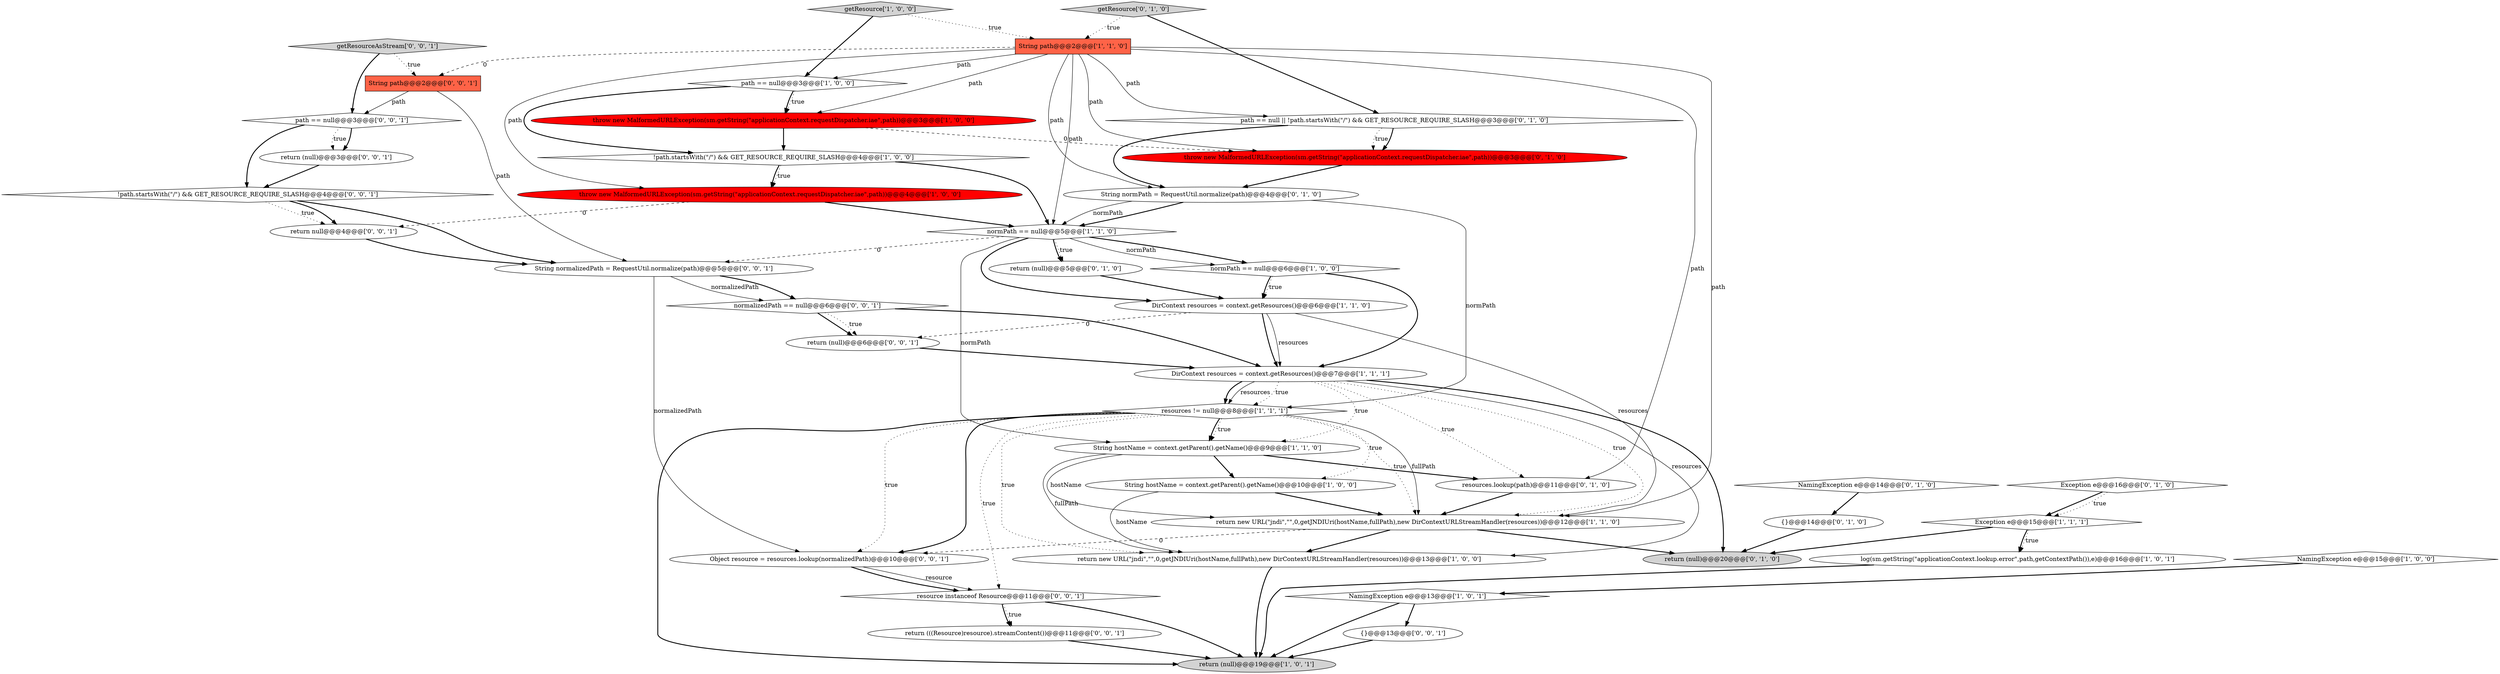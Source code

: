 digraph {
4 [style = filled, label = "return (null)@@@19@@@['1', '0', '1']", fillcolor = lightgray, shape = ellipse image = "AAA0AAABBB1BBB"];
16 [style = filled, label = "String hostName = context.getParent().getName()@@@10@@@['1', '0', '0']", fillcolor = white, shape = ellipse image = "AAA0AAABBB1BBB"];
8 [style = filled, label = "DirContext resources = context.getResources()@@@7@@@['1', '1', '1']", fillcolor = white, shape = ellipse image = "AAA0AAABBB1BBB"];
23 [style = filled, label = "resources.lookup(path)@@@11@@@['0', '1', '0']", fillcolor = white, shape = ellipse image = "AAA0AAABBB2BBB"];
15 [style = filled, label = "path == null@@@3@@@['1', '0', '0']", fillcolor = white, shape = diamond image = "AAA0AAABBB1BBB"];
29 [style = filled, label = "return (null)@@@20@@@['0', '1', '0']", fillcolor = lightgray, shape = ellipse image = "AAA0AAABBB2BBB"];
11 [style = filled, label = "log(sm.getString(\"applicationContext.lookup.error\",path,getContextPath()),e)@@@16@@@['1', '0', '1']", fillcolor = white, shape = ellipse image = "AAA0AAABBB1BBB"];
2 [style = filled, label = "NamingException e@@@15@@@['1', '0', '0']", fillcolor = white, shape = diamond image = "AAA0AAABBB1BBB"];
32 [style = filled, label = "String path@@@2@@@['0', '0', '1']", fillcolor = tomato, shape = box image = "AAA0AAABBB3BBB"];
20 [style = filled, label = "{}@@@14@@@['0', '1', '0']", fillcolor = white, shape = ellipse image = "AAA0AAABBB2BBB"];
24 [style = filled, label = "throw new MalformedURLException(sm.getString(\"applicationContext.requestDispatcher.iae\",path))@@@3@@@['0', '1', '0']", fillcolor = red, shape = ellipse image = "AAA1AAABBB2BBB"];
6 [style = filled, label = "normPath == null@@@5@@@['1', '1', '0']", fillcolor = white, shape = diamond image = "AAA0AAABBB1BBB"];
25 [style = filled, label = "return (null)@@@5@@@['0', '1', '0']", fillcolor = white, shape = ellipse image = "AAA0AAABBB2BBB"];
39 [style = filled, label = "!path.startsWith(\"/\") && GET_RESOURCE_REQUIRE_SLASH@@@4@@@['0', '0', '1']", fillcolor = white, shape = diamond image = "AAA0AAABBB3BBB"];
5 [style = filled, label = "throw new MalformedURLException(sm.getString(\"applicationContext.requestDispatcher.iae\",path))@@@4@@@['1', '0', '0']", fillcolor = red, shape = ellipse image = "AAA1AAABBB1BBB"];
12 [style = filled, label = "String path@@@2@@@['1', '1', '0']", fillcolor = tomato, shape = box image = "AAA0AAABBB1BBB"];
37 [style = filled, label = "return (null)@@@6@@@['0', '0', '1']", fillcolor = white, shape = ellipse image = "AAA0AAABBB3BBB"];
19 [style = filled, label = "String hostName = context.getParent().getName()@@@9@@@['1', '1', '0']", fillcolor = white, shape = ellipse image = "AAA0AAABBB1BBB"];
17 [style = filled, label = "return new URL(\"jndi\",\"\",0,getJNDIUri(hostName,fullPath),new DirContextURLStreamHandler(resources))@@@12@@@['1', '1', '0']", fillcolor = white, shape = ellipse image = "AAA0AAABBB1BBB"];
21 [style = filled, label = "getResource['0', '1', '0']", fillcolor = lightgray, shape = diamond image = "AAA0AAABBB2BBB"];
38 [style = filled, label = "String normalizedPath = RequestUtil.normalize(path)@@@5@@@['0', '0', '1']", fillcolor = white, shape = ellipse image = "AAA0AAABBB3BBB"];
22 [style = filled, label = "path == null || !path.startsWith(\"/\") && GET_RESOURCE_REQUIRE_SLASH@@@3@@@['0', '1', '0']", fillcolor = white, shape = diamond image = "AAA0AAABBB2BBB"];
26 [style = filled, label = "String normPath = RequestUtil.normalize(path)@@@4@@@['0', '1', '0']", fillcolor = white, shape = ellipse image = "AAA0AAABBB2BBB"];
34 [style = filled, label = "getResourceAsStream['0', '0', '1']", fillcolor = lightgray, shape = diamond image = "AAA0AAABBB3BBB"];
9 [style = filled, label = "Exception e@@@15@@@['1', '1', '1']", fillcolor = white, shape = diamond image = "AAA0AAABBB1BBB"];
7 [style = filled, label = "normPath == null@@@6@@@['1', '0', '0']", fillcolor = white, shape = diamond image = "AAA0AAABBB1BBB"];
14 [style = filled, label = "NamingException e@@@13@@@['1', '0', '1']", fillcolor = white, shape = diamond image = "AAA0AAABBB1BBB"];
18 [style = filled, label = "throw new MalformedURLException(sm.getString(\"applicationContext.requestDispatcher.iae\",path))@@@3@@@['1', '0', '0']", fillcolor = red, shape = ellipse image = "AAA1AAABBB1BBB"];
31 [style = filled, label = "normalizedPath == null@@@6@@@['0', '0', '1']", fillcolor = white, shape = diamond image = "AAA0AAABBB3BBB"];
27 [style = filled, label = "NamingException e@@@14@@@['0', '1', '0']", fillcolor = white, shape = diamond image = "AAA0AAABBB2BBB"];
28 [style = filled, label = "Exception e@@@16@@@['0', '1', '0']", fillcolor = white, shape = diamond image = "AAA0AAABBB2BBB"];
41 [style = filled, label = "Object resource = resources.lookup(normalizedPath)@@@10@@@['0', '0', '1']", fillcolor = white, shape = ellipse image = "AAA0AAABBB3BBB"];
33 [style = filled, label = "path == null@@@3@@@['0', '0', '1']", fillcolor = white, shape = diamond image = "AAA0AAABBB3BBB"];
1 [style = filled, label = "resources != null@@@8@@@['1', '1', '1']", fillcolor = white, shape = diamond image = "AAA0AAABBB1BBB"];
10 [style = filled, label = "DirContext resources = context.getResources()@@@6@@@['1', '1', '0']", fillcolor = white, shape = ellipse image = "AAA0AAABBB1BBB"];
30 [style = filled, label = "{}@@@13@@@['0', '0', '1']", fillcolor = white, shape = ellipse image = "AAA0AAABBB3BBB"];
40 [style = filled, label = "return null@@@4@@@['0', '0', '1']", fillcolor = white, shape = ellipse image = "AAA0AAABBB3BBB"];
13 [style = filled, label = "return new URL(\"jndi\",\"\",0,getJNDIUri(hostName,fullPath),new DirContextURLStreamHandler(resources))@@@13@@@['1', '0', '0']", fillcolor = white, shape = ellipse image = "AAA0AAABBB1BBB"];
35 [style = filled, label = "return (((Resource)resource).streamContent())@@@11@@@['0', '0', '1']", fillcolor = white, shape = ellipse image = "AAA0AAABBB3BBB"];
3 [style = filled, label = "getResource['1', '0', '0']", fillcolor = lightgray, shape = diamond image = "AAA0AAABBB1BBB"];
0 [style = filled, label = "!path.startsWith(\"/\") && GET_RESOURCE_REQUIRE_SLASH@@@4@@@['1', '0', '0']", fillcolor = white, shape = diamond image = "AAA0AAABBB1BBB"];
42 [style = filled, label = "return (null)@@@3@@@['0', '0', '1']", fillcolor = white, shape = ellipse image = "AAA0AAABBB3BBB"];
36 [style = filled, label = "resource instanceof Resource@@@11@@@['0', '0', '1']", fillcolor = white, shape = diamond image = "AAA0AAABBB3BBB"];
21->12 [style = dotted, label="true"];
31->37 [style = bold, label=""];
16->13 [style = solid, label="hostName"];
0->5 [style = dotted, label="true"];
9->11 [style = bold, label=""];
38->31 [style = solid, label="normalizedPath"];
28->9 [style = bold, label=""];
6->38 [style = dashed, label="0"];
5->40 [style = dashed, label="0"];
38->31 [style = bold, label=""];
40->38 [style = bold, label=""];
7->8 [style = bold, label=""];
32->33 [style = solid, label="path"];
17->41 [style = dashed, label="0"];
1->13 [style = dotted, label="true"];
8->1 [style = bold, label=""];
6->19 [style = solid, label="normPath"];
10->8 [style = bold, label=""];
33->42 [style = bold, label=""];
15->0 [style = bold, label=""];
2->14 [style = bold, label=""];
39->38 [style = bold, label=""];
23->17 [style = bold, label=""];
25->10 [style = bold, label=""];
38->41 [style = solid, label="normalizedPath"];
9->29 [style = bold, label=""];
8->13 [style = solid, label="resources"];
18->0 [style = bold, label=""];
1->4 [style = bold, label=""];
7->10 [style = dotted, label="true"];
14->30 [style = bold, label=""];
1->41 [style = bold, label=""];
12->6 [style = solid, label="path"];
12->15 [style = solid, label="path"];
15->18 [style = dotted, label="true"];
8->17 [style = dotted, label="true"];
36->4 [style = bold, label=""];
34->33 [style = bold, label=""];
8->23 [style = dotted, label="true"];
22->24 [style = dotted, label="true"];
16->17 [style = bold, label=""];
26->6 [style = bold, label=""];
1->41 [style = dotted, label="true"];
5->6 [style = bold, label=""];
21->22 [style = bold, label=""];
12->17 [style = solid, label="path"];
6->25 [style = dotted, label="true"];
28->9 [style = dotted, label="true"];
39->40 [style = dotted, label="true"];
36->35 [style = bold, label=""];
6->7 [style = bold, label=""];
1->19 [style = bold, label=""];
27->20 [style = bold, label=""];
26->1 [style = solid, label="normPath"];
19->17 [style = solid, label="hostName"];
8->19 [style = dotted, label="true"];
14->4 [style = bold, label=""];
26->6 [style = solid, label="normPath"];
22->26 [style = bold, label=""];
12->23 [style = solid, label="path"];
8->1 [style = solid, label="resources"];
1->17 [style = dotted, label="true"];
10->8 [style = solid, label="resources"];
32->38 [style = solid, label="path"];
41->36 [style = solid, label="resource"];
9->11 [style = dotted, label="true"];
12->32 [style = dashed, label="0"];
11->4 [style = bold, label=""];
42->39 [style = bold, label=""];
12->22 [style = solid, label="path"];
1->19 [style = dotted, label="true"];
19->13 [style = solid, label="fullPath"];
19->16 [style = bold, label=""];
24->26 [style = bold, label=""];
41->36 [style = bold, label=""];
39->40 [style = bold, label=""];
6->10 [style = bold, label=""];
1->16 [style = dotted, label="true"];
17->13 [style = bold, label=""];
6->7 [style = solid, label="normPath"];
37->8 [style = bold, label=""];
12->24 [style = solid, label="path"];
31->8 [style = bold, label=""];
0->5 [style = bold, label=""];
18->24 [style = dashed, label="0"];
34->32 [style = dotted, label="true"];
1->17 [style = solid, label="fullPath"];
31->37 [style = dotted, label="true"];
12->18 [style = solid, label="path"];
20->29 [style = bold, label=""];
0->6 [style = bold, label=""];
7->10 [style = bold, label=""];
3->15 [style = bold, label=""];
10->17 [style = solid, label="resources"];
12->5 [style = solid, label="path"];
15->18 [style = bold, label=""];
35->4 [style = bold, label=""];
8->1 [style = dotted, label="true"];
1->36 [style = dotted, label="true"];
33->42 [style = dotted, label="true"];
33->39 [style = bold, label=""];
30->4 [style = bold, label=""];
3->12 [style = dotted, label="true"];
19->23 [style = bold, label=""];
10->37 [style = dashed, label="0"];
12->26 [style = solid, label="path"];
36->35 [style = dotted, label="true"];
22->24 [style = bold, label=""];
17->29 [style = bold, label=""];
8->29 [style = bold, label=""];
6->25 [style = bold, label=""];
13->4 [style = bold, label=""];
}
